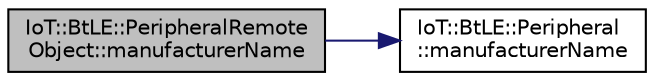 digraph "IoT::BtLE::PeripheralRemoteObject::manufacturerName"
{
 // LATEX_PDF_SIZE
  edge [fontname="Helvetica",fontsize="10",labelfontname="Helvetica",labelfontsize="10"];
  node [fontname="Helvetica",fontsize="10",shape=record];
  rankdir="LR";
  Node1 [label="IoT::BtLE::PeripheralRemote\lObject::manufacturerName",height=0.2,width=0.4,color="black", fillcolor="grey75", style="filled", fontcolor="black",tooltip="Returns true if the device is connected."];
  Node1 -> Node2 [color="midnightblue",fontsize="10",style="solid",fontname="Helvetica"];
  Node2 [label="IoT::BtLE::Peripheral\l::manufacturerName",height=0.2,width=0.4,color="black", fillcolor="white", style="filled",URL="$classIoT_1_1BtLE_1_1Peripheral.html#ae1785849391da2a1cafc9e79fb3286c5",tooltip=" "];
}
